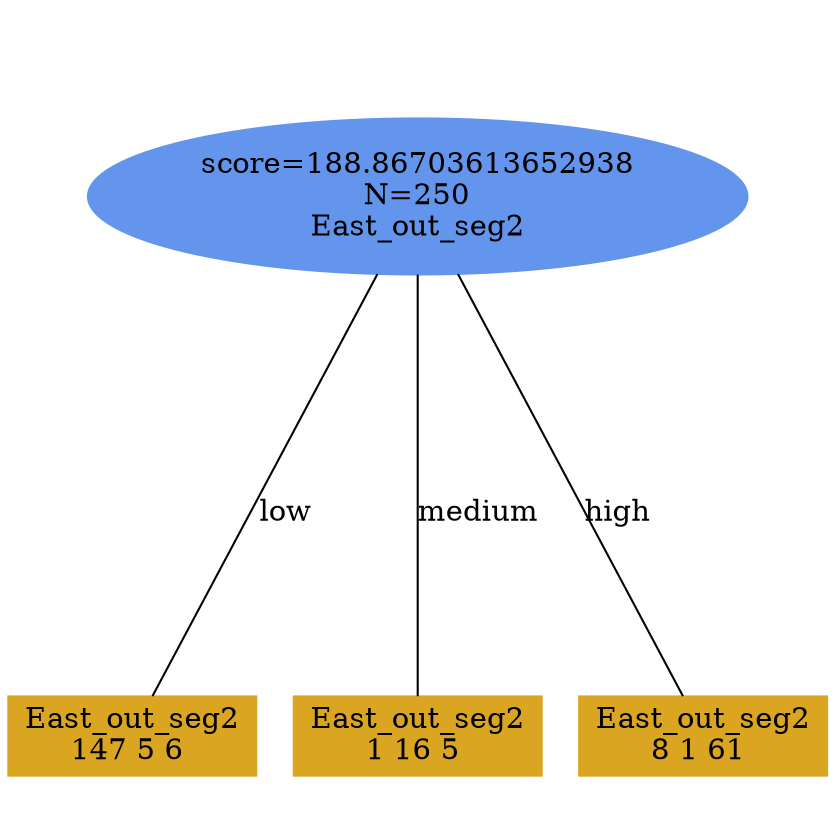 digraph "DD" {
size = "7.5,10"
ratio=1.0;
center = true;
edge [dir = none];
{ rank = same; node [shape=ellipse, style=filled, color=cornflowerblue];"5378" [label="score=188.86703613652938\nN=250\nEast_out_seg2"];}
{ rank = same; node [shape=box, style=filled, color=goldenrod];"5379" [label="East_out_seg2\n147 5 6 "];}
{ rank = same; node [shape=box, style=filled, color=goldenrod];"5380" [label="East_out_seg2\n1 16 5 "];}
{ rank = same; node [shape=box, style=filled, color=goldenrod];"5381" [label="East_out_seg2\n8 1 61 "];}
"5378" -> "5379" [label = "low"];
"5378" -> "5380" [label = "medium"];
"5378" -> "5381" [label = "high"];

}